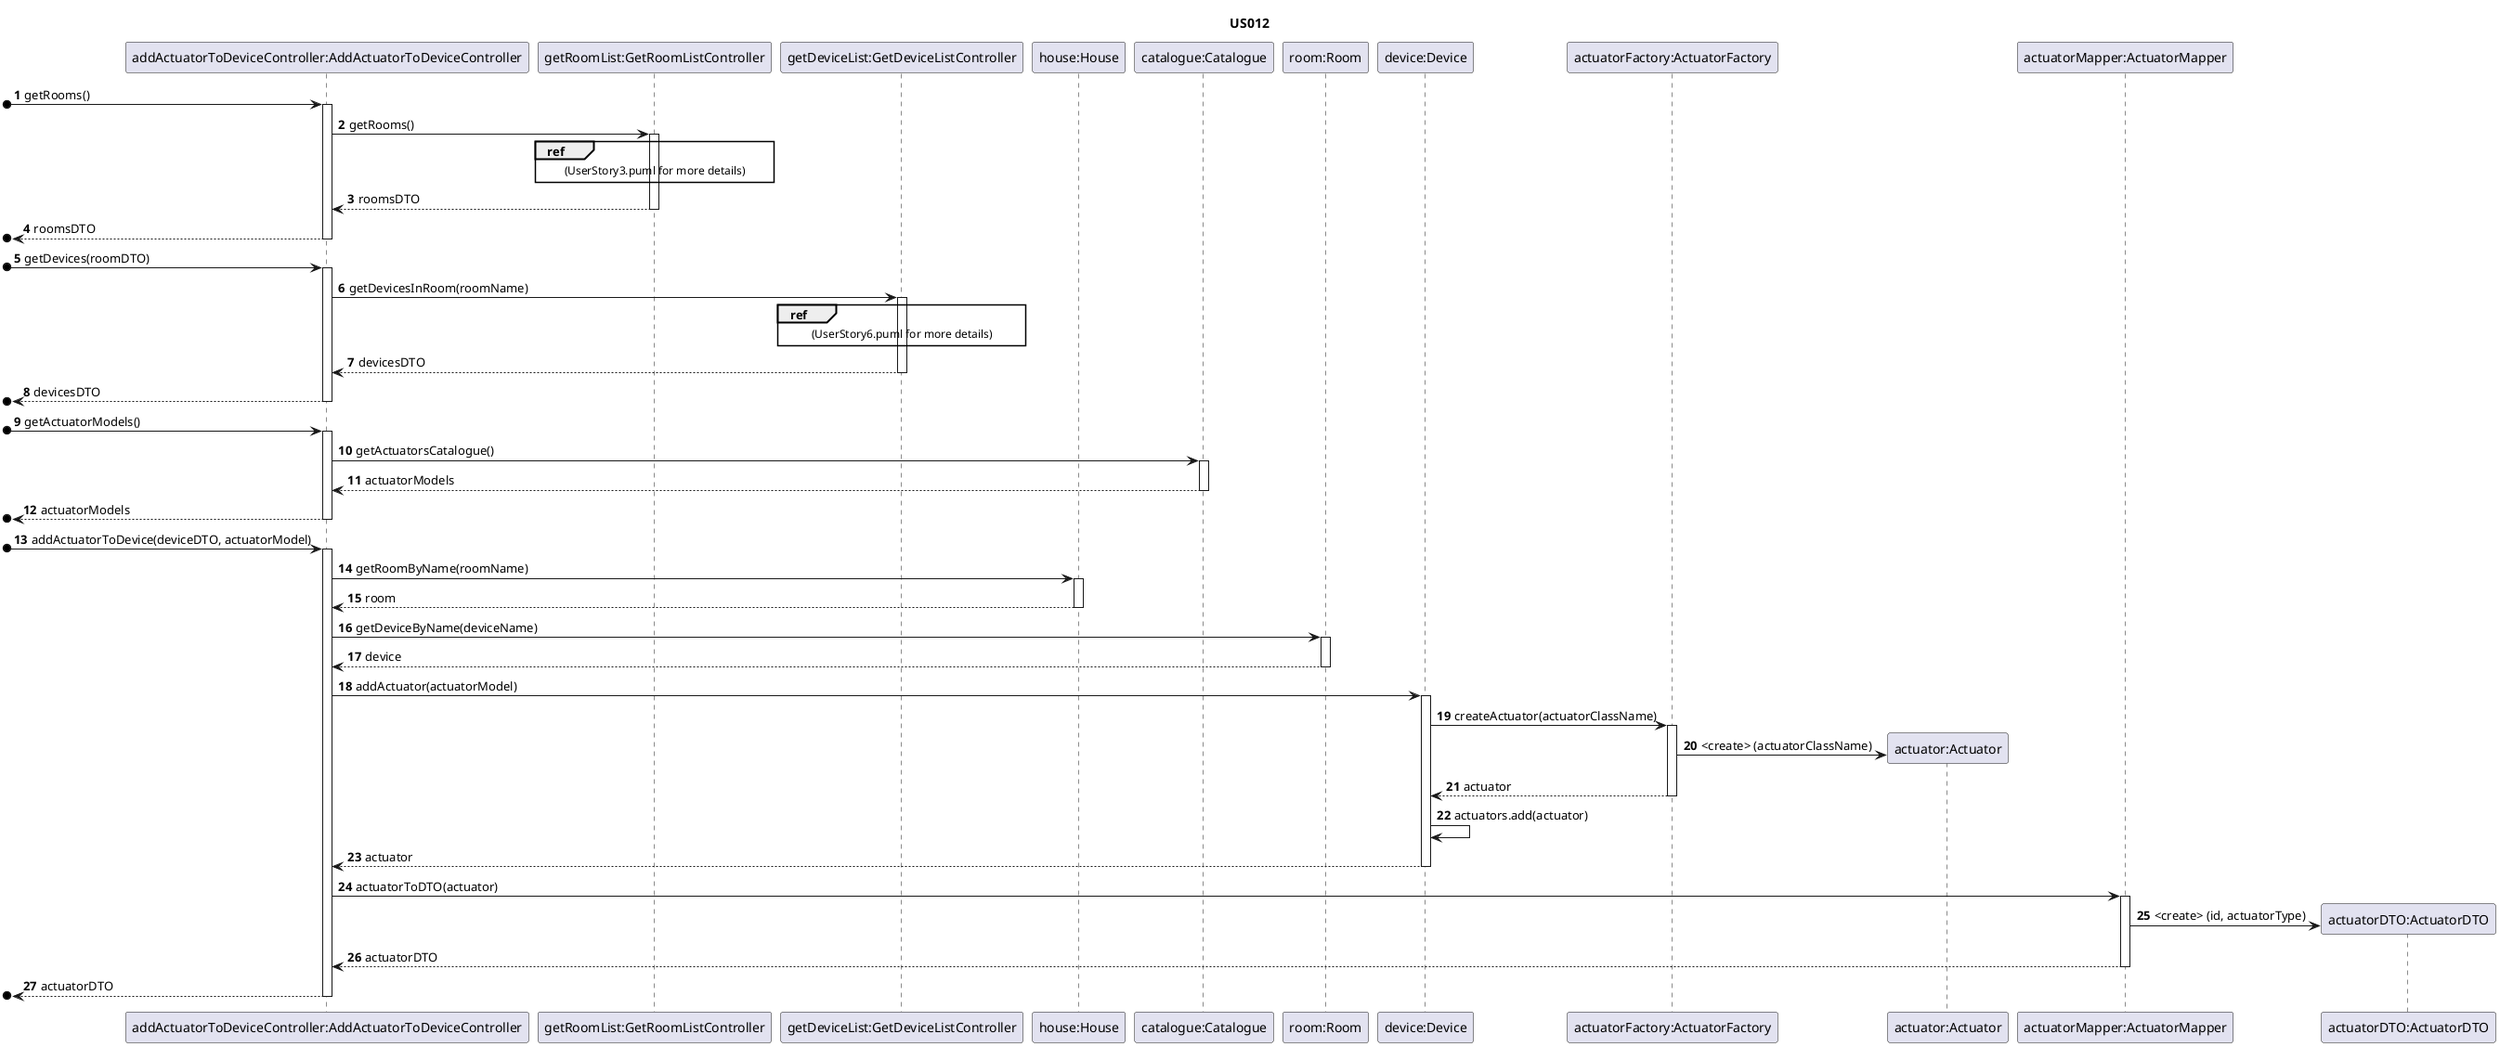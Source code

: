 @startuml
'https://plantuml.com/sequence-diagram

title US012

autonumber

/'
As a Power User [or Administrator], I want to add an actuator to an existing
device in a room. The actuator must be of a model of an existing type of actuator.
'/

participant "addActuatorToDeviceController:AddActuatorToDeviceController" as C12
participant "getRoomList:GetRoomListController" as C
participant "getDeviceList:GetDeviceListController" as D
participant "house:House" as H
participant "catalogue:Catalogue" as CAT
participant "room:Room" as R
participant "device:Device" as D1
participant "actuatorFactory:ActuatorFactory" as F
participant "actuator:Actuator" as A1
participant "actuatorMapper:ActuatorMapper" as AM
participant "actuatorDTO:ActuatorDTO" as ADT

[o->C12 : getRooms()
activate C12
C12->C : getRooms()
activate C
ref over C : (UserStory3.puml for more details)
C12<--C : roomsDTO
deactivate C
[o<--C12 : roomsDTO
deactivate C12

[o->C12 : getDevices(roomDTO)
activate C12
C12->D : getDevicesInRoom(roomName)
activate D
ref over D : (UserStory6.puml for more details)
C12<--D : devicesDTO
deactivate D
[o<--C12 : devicesDTO
deactivate C12

[o->C12: getActuatorModels()
activate C12
C12->CAT : getActuatorsCatalogue()
activate CAT
CAT-->C12 : actuatorModels
deactivate CAT
[o<--C12 : actuatorModels
deactivate C12

[o->C12: addActuatorToDevice(deviceDTO, actuatorModel)
activate C12
C12->H : getRoomByName(roomName)
activate H
H-->C12 : room
deactivate H

C12->R : getDeviceByName(deviceName)
activate R
R-->C12 : device
deactivate R

C12->D1 : addActuator(actuatorModel)
activate D1
D1-> F : createActuator(actuatorClassName)
activate F
F -> A1 ** : <create> (actuatorClassName)
F --> D1 : actuator
deactivate F
D1 -> D1 : actuators.add(actuator)
D1 --> C12 : actuator
deactivate D1
C12 -> AM : actuatorToDTO(actuator)
activate AM
AM -> ADT** : <create> (id, actuatorType)
AM --> C12 : actuatorDTO
deactivate AM
[o<--C12 : actuatorDTO
deactivate C12

@enduml